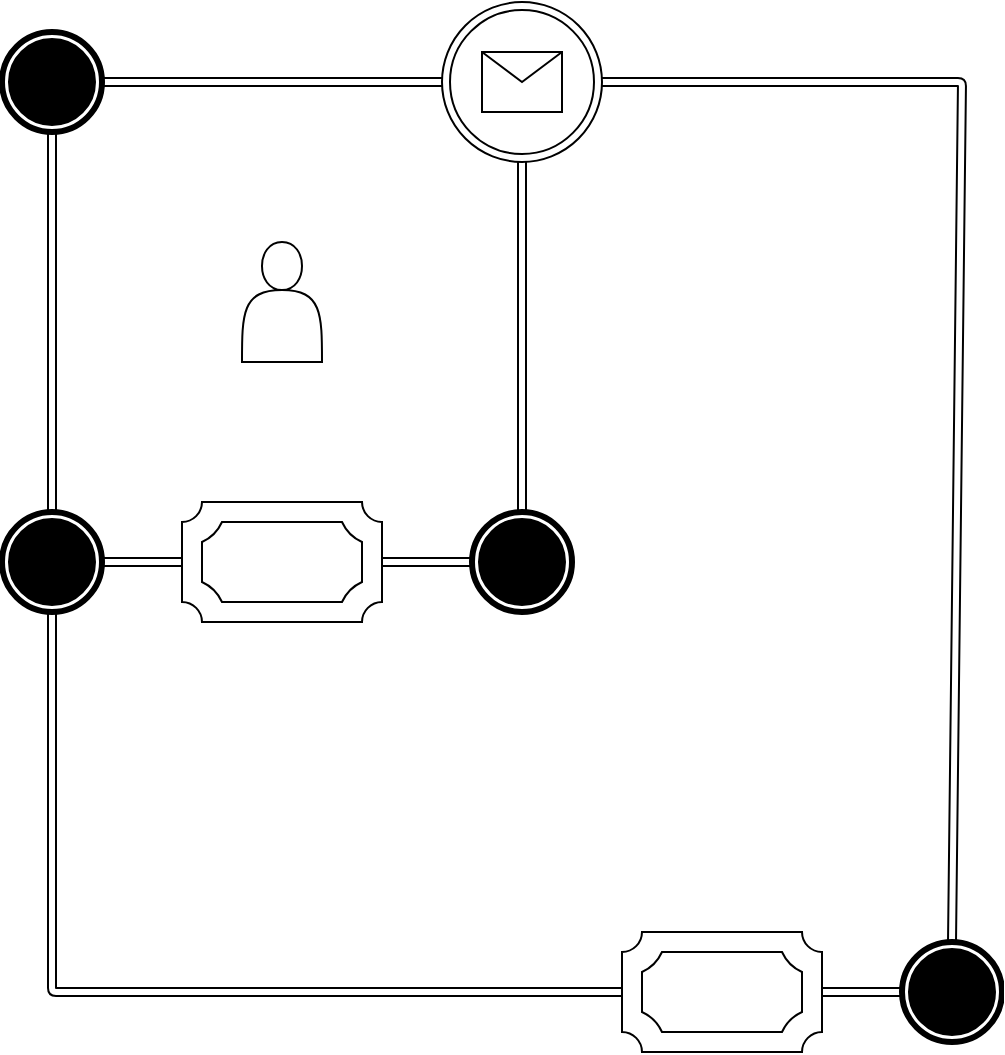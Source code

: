 <mxfile version="12.4.2" type="device" pages="1"><diagram id="ycCGirXpwE09_APp5wfx" name="Page-1"><mxGraphModel dx="1422" dy="769" grid="1" gridSize="10" guides="1" tooltips="1" connect="1" arrows="1" fold="1" page="1" pageScale="1" pageWidth="827" pageHeight="1169" math="0" shadow="0"><root><mxCell id="0"/><mxCell id="1" parent="0"/><mxCell id="unpPfIJOVtUqLLK2MHzi-26" value="" style="shape=mxgraph.bpmn.shape;html=1;verticalLabelPosition=bottom;labelBackgroundColor=#ffffff;verticalAlign=top;align=center;perimeter=ellipsePerimeter;outlineConnect=0;outline=end;symbol=terminate;" vertex="1" parent="1"><mxGeometry x="235" y="255" width="50" height="50" as="geometry"/></mxCell><mxCell id="unpPfIJOVtUqLLK2MHzi-27" value="" style="shape=mxgraph.bpmn.shape;html=1;verticalLabelPosition=bottom;labelBackgroundColor=#ffffff;verticalAlign=top;align=center;perimeter=ellipsePerimeter;outlineConnect=0;outline=end;symbol=terminate;" vertex="1" parent="1"><mxGeometry y="255" width="50" height="50" as="geometry"/></mxCell><mxCell id="unpPfIJOVtUqLLK2MHzi-28" value="" style="verticalLabelPosition=bottom;verticalAlign=top;html=1;shape=mxgraph.basic.plaque_frame;dx=10;" vertex="1" parent="1"><mxGeometry x="90" y="250" width="100" height="60" as="geometry"/></mxCell><mxCell id="unpPfIJOVtUqLLK2MHzi-29" value="" style="shape=mxgraph.bpmn.shape;html=1;verticalLabelPosition=bottom;labelBackgroundColor=#ffffff;verticalAlign=top;align=center;perimeter=ellipsePerimeter;outlineConnect=0;outline=end;symbol=terminate;" vertex="1" parent="1"><mxGeometry y="15" width="50" height="50" as="geometry"/></mxCell><mxCell id="unpPfIJOVtUqLLK2MHzi-30" value="" style="shape=link;html=1;entryX=0;entryY=0.5;entryDx=0;entryDy=0;entryPerimeter=0;exitX=1;exitY=0.5;exitDx=0;exitDy=0;" edge="1" parent="1" source="unpPfIJOVtUqLLK2MHzi-27" target="unpPfIJOVtUqLLK2MHzi-28"><mxGeometry width="50" height="50" relative="1" as="geometry"><mxPoint x="-150" y="510" as="sourcePoint"/><mxPoint x="-100" y="460" as="targetPoint"/></mxGeometry></mxCell><mxCell id="unpPfIJOVtUqLLK2MHzi-31" value="" style="shape=link;html=1;entryX=0.5;entryY=1;entryDx=0;entryDy=0;" edge="1" parent="1" source="unpPfIJOVtUqLLK2MHzi-27" target="unpPfIJOVtUqLLK2MHzi-29"><mxGeometry width="50" height="50" relative="1" as="geometry"><mxPoint x="-150" y="510" as="sourcePoint"/><mxPoint x="-100" y="460" as="targetPoint"/></mxGeometry></mxCell><mxCell id="unpPfIJOVtUqLLK2MHzi-32" value="" style="shape=link;html=1;exitX=1;exitY=0.5;exitDx=0;exitDy=0;entryX=0;entryY=0.5;entryDx=0;entryDy=0;" edge="1" parent="1" source="unpPfIJOVtUqLLK2MHzi-29" target="unpPfIJOVtUqLLK2MHzi-36"><mxGeometry width="50" height="50" relative="1" as="geometry"><mxPoint x="-150" y="510" as="sourcePoint"/><mxPoint x="210" y="40" as="targetPoint"/></mxGeometry></mxCell><mxCell id="unpPfIJOVtUqLLK2MHzi-33" value="" style="shape=link;html=1;entryX=1;entryY=0.5;entryDx=0;entryDy=0;entryPerimeter=0;exitX=0;exitY=0.5;exitDx=0;exitDy=0;" edge="1" parent="1" source="unpPfIJOVtUqLLK2MHzi-26" target="unpPfIJOVtUqLLK2MHzi-28"><mxGeometry width="50" height="50" relative="1" as="geometry"><mxPoint x="-150" y="510" as="sourcePoint"/><mxPoint x="-100" y="460" as="targetPoint"/></mxGeometry></mxCell><mxCell id="unpPfIJOVtUqLLK2MHzi-34" value="" style="shape=link;html=1;entryX=0.5;entryY=0;entryDx=0;entryDy=0;exitX=0.5;exitY=1;exitDx=0;exitDy=0;" edge="1" parent="1" source="unpPfIJOVtUqLLK2MHzi-36" target="unpPfIJOVtUqLLK2MHzi-26"><mxGeometry width="50" height="50" relative="1" as="geometry"><mxPoint x="260" y="90" as="sourcePoint"/><mxPoint x="320" y="230" as="targetPoint"/></mxGeometry></mxCell><mxCell id="unpPfIJOVtUqLLK2MHzi-35" value="" style="shape=actor;whiteSpace=wrap;html=1;" vertex="1" parent="1"><mxGeometry x="120" y="120" width="40" height="60" as="geometry"/></mxCell><mxCell id="unpPfIJOVtUqLLK2MHzi-36" value="" style="ellipse;shape=doubleEllipse;whiteSpace=wrap;html=1;aspect=fixed;" vertex="1" parent="1"><mxGeometry x="220" width="80" height="80" as="geometry"/></mxCell><mxCell id="unpPfIJOVtUqLLK2MHzi-37" value="" style="shape=message;whiteSpace=wrap;html=1;outlineConnect=0;" vertex="1" parent="1"><mxGeometry x="240" y="25" width="40" height="30" as="geometry"/></mxCell><mxCell id="unpPfIJOVtUqLLK2MHzi-41" value="" style="shape=mxgraph.bpmn.shape;html=1;verticalLabelPosition=bottom;labelBackgroundColor=#ffffff;verticalAlign=top;align=center;perimeter=ellipsePerimeter;outlineConnect=0;outline=end;symbol=terminate;" vertex="1" parent="1"><mxGeometry x="450" y="470" width="50" height="50" as="geometry"/></mxCell><mxCell id="unpPfIJOVtUqLLK2MHzi-42" value="" style="verticalLabelPosition=bottom;verticalAlign=top;html=1;shape=mxgraph.basic.plaque_frame;dx=10;" vertex="1" parent="1"><mxGeometry x="310" y="465" width="100" height="60" as="geometry"/></mxCell><mxCell id="unpPfIJOVtUqLLK2MHzi-43" value="" style="shape=link;html=1;entryX=0;entryY=0.5;entryDx=0;entryDy=0;entryPerimeter=0;exitX=0.5;exitY=1;exitDx=0;exitDy=0;" edge="1" parent="1" source="unpPfIJOVtUqLLK2MHzi-27" target="unpPfIJOVtUqLLK2MHzi-42"><mxGeometry width="50" height="50" relative="1" as="geometry"><mxPoint x="50" y="495" as="sourcePoint"/><mxPoint x="60" y="550" as="targetPoint"/><Array as="points"><mxPoint x="25" y="495"/></Array></mxGeometry></mxCell><mxCell id="unpPfIJOVtUqLLK2MHzi-44" value="" style="shape=link;html=1;entryX=0;entryY=0.5;entryDx=0;entryDy=0;exitX=1;exitY=0.5;exitDx=0;exitDy=0;exitPerimeter=0;" edge="1" parent="1" source="unpPfIJOVtUqLLK2MHzi-42" target="unpPfIJOVtUqLLK2MHzi-41"><mxGeometry width="50" height="50" relative="1" as="geometry"><mxPoint x="10" y="600" as="sourcePoint"/><mxPoint x="60" y="550" as="targetPoint"/></mxGeometry></mxCell><mxCell id="unpPfIJOVtUqLLK2MHzi-45" value="" style="shape=link;html=1;entryX=0.5;entryY=0;entryDx=0;entryDy=0;exitX=1;exitY=0.5;exitDx=0;exitDy=0;" edge="1" parent="1" source="unpPfIJOVtUqLLK2MHzi-36" target="unpPfIJOVtUqLLK2MHzi-41"><mxGeometry width="50" height="50" relative="1" as="geometry"><mxPoint x="475" y="65" as="sourcePoint"/><mxPoint x="60" y="550" as="targetPoint"/><Array as="points"><mxPoint x="480" y="40"/></Array></mxGeometry></mxCell></root></mxGraphModel></diagram></mxfile>
